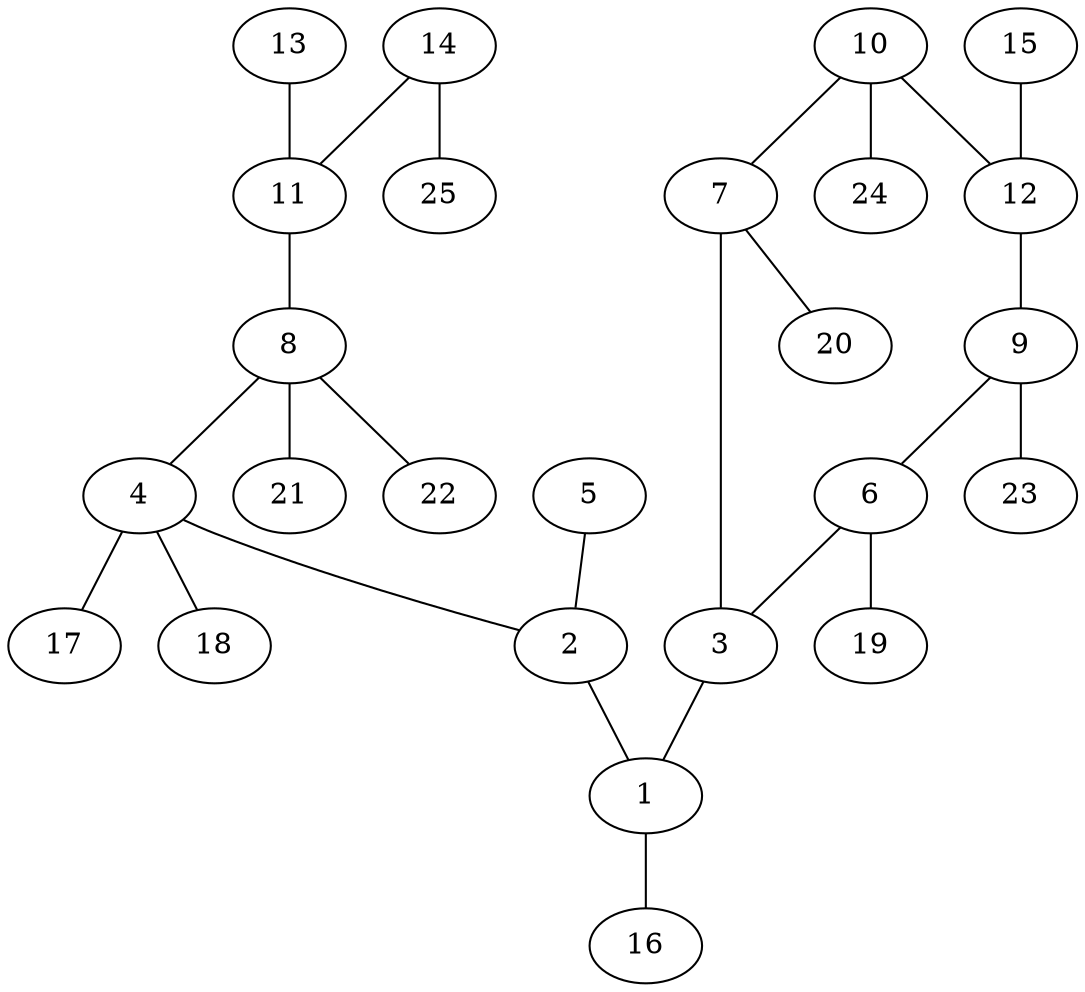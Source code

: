 graph molecule_2392 {
	1	 [chem=N];
	16	 [chem=H];
	1 -- 16	 [valence=1];
	2	 [chem=C];
	2 -- 1	 [valence=1];
	3	 [chem=C];
	3 -- 1	 [valence=1];
	4	 [chem=C];
	4 -- 2	 [valence=1];
	17	 [chem=H];
	4 -- 17	 [valence=1];
	18	 [chem=H];
	4 -- 18	 [valence=1];
	5	 [chem=O];
	5 -- 2	 [valence=2];
	6	 [chem=C];
	6 -- 3	 [valence=2];
	19	 [chem=H];
	6 -- 19	 [valence=1];
	7	 [chem=C];
	7 -- 3	 [valence=1];
	20	 [chem=H];
	7 -- 20	 [valence=1];
	8	 [chem=C];
	8 -- 4	 [valence=1];
	21	 [chem=H];
	8 -- 21	 [valence=1];
	22	 [chem=H];
	8 -- 22	 [valence=1];
	9	 [chem=C];
	9 -- 6	 [valence=1];
	23	 [chem=H];
	9 -- 23	 [valence=1];
	10	 [chem=C];
	10 -- 7	 [valence=2];
	12	 [chem=C];
	10 -- 12	 [valence=1];
	24	 [chem=H];
	10 -- 24	 [valence=1];
	11	 [chem=C];
	11 -- 8	 [valence=1];
	12 -- 9	 [valence=2];
	13	 [chem=O];
	13 -- 11	 [valence=2];
	14	 [chem=O];
	14 -- 11	 [valence=1];
	25	 [chem=H];
	14 -- 25	 [valence=1];
	15	 [chem=Cl];
	15 -- 12	 [valence=1];
}
